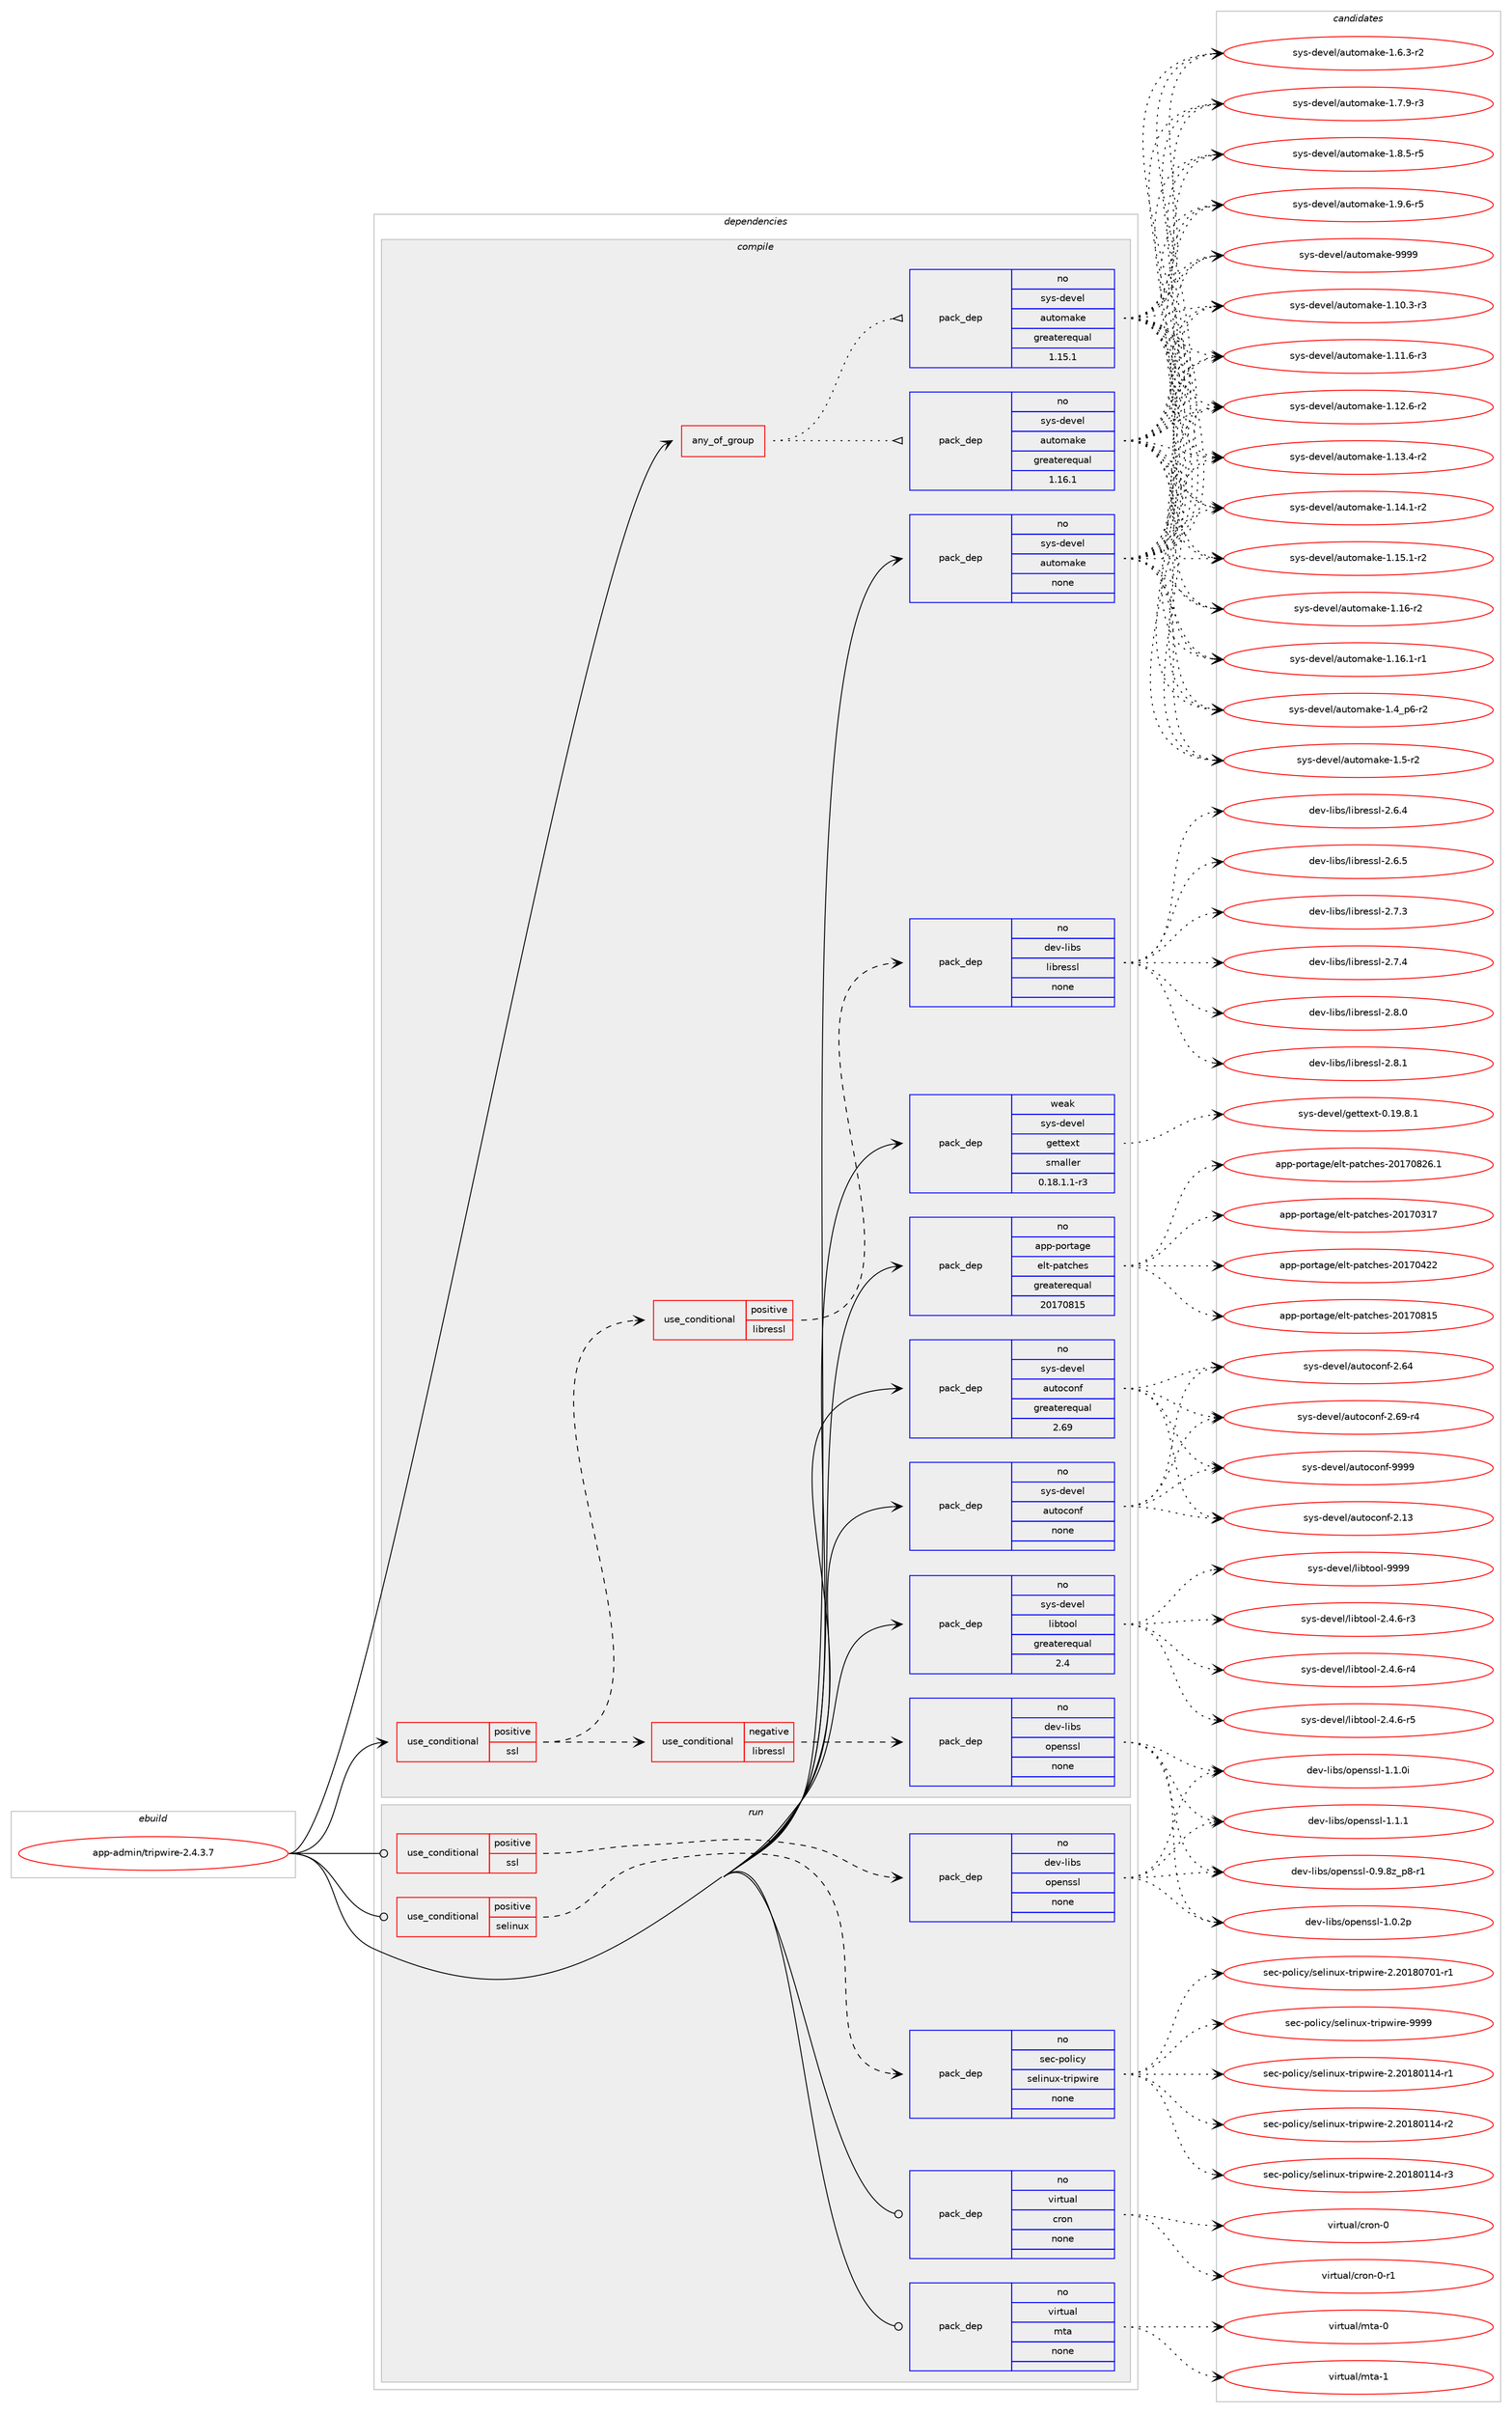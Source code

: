 digraph prolog {

# *************
# Graph options
# *************

newrank=true;
concentrate=true;
compound=true;
graph [rankdir=LR,fontname=Helvetica,fontsize=10,ranksep=1.5];#, ranksep=2.5, nodesep=0.2];
edge  [arrowhead=vee];
node  [fontname=Helvetica,fontsize=10];

# **********
# The ebuild
# **********

subgraph cluster_leftcol {
color=gray;
rank=same;
label=<<i>ebuild</i>>;
id [label="app-admin/tripwire-2.4.3.7", color=red, width=4, href="../app-admin/tripwire-2.4.3.7.svg"];
}

# ****************
# The dependencies
# ****************

subgraph cluster_midcol {
color=gray;
label=<<i>dependencies</i>>;
subgraph cluster_compile {
fillcolor="#eeeeee";
style=filled;
label=<<i>compile</i>>;
subgraph any80 {
dependency3495 [label=<<TABLE BORDER="0" CELLBORDER="1" CELLSPACING="0" CELLPADDING="4"><TR><TD CELLPADDING="10">any_of_group</TD></TR></TABLE>>, shape=none, color=red];subgraph pack2497 {
dependency3496 [label=<<TABLE BORDER="0" CELLBORDER="1" CELLSPACING="0" CELLPADDING="4" WIDTH="220"><TR><TD ROWSPAN="6" CELLPADDING="30">pack_dep</TD></TR><TR><TD WIDTH="110">no</TD></TR><TR><TD>sys-devel</TD></TR><TR><TD>automake</TD></TR><TR><TD>greaterequal</TD></TR><TR><TD>1.16.1</TD></TR></TABLE>>, shape=none, color=blue];
}
dependency3495:e -> dependency3496:w [weight=20,style="dotted",arrowhead="oinv"];
subgraph pack2498 {
dependency3497 [label=<<TABLE BORDER="0" CELLBORDER="1" CELLSPACING="0" CELLPADDING="4" WIDTH="220"><TR><TD ROWSPAN="6" CELLPADDING="30">pack_dep</TD></TR><TR><TD WIDTH="110">no</TD></TR><TR><TD>sys-devel</TD></TR><TR><TD>automake</TD></TR><TR><TD>greaterequal</TD></TR><TR><TD>1.15.1</TD></TR></TABLE>>, shape=none, color=blue];
}
dependency3495:e -> dependency3497:w [weight=20,style="dotted",arrowhead="oinv"];
}
id:e -> dependency3495:w [weight=20,style="solid",arrowhead="vee"];
subgraph cond912 {
dependency3498 [label=<<TABLE BORDER="0" CELLBORDER="1" CELLSPACING="0" CELLPADDING="4"><TR><TD ROWSPAN="3" CELLPADDING="10">use_conditional</TD></TR><TR><TD>positive</TD></TR><TR><TD>ssl</TD></TR></TABLE>>, shape=none, color=red];
subgraph cond913 {
dependency3499 [label=<<TABLE BORDER="0" CELLBORDER="1" CELLSPACING="0" CELLPADDING="4"><TR><TD ROWSPAN="3" CELLPADDING="10">use_conditional</TD></TR><TR><TD>negative</TD></TR><TR><TD>libressl</TD></TR></TABLE>>, shape=none, color=red];
subgraph pack2499 {
dependency3500 [label=<<TABLE BORDER="0" CELLBORDER="1" CELLSPACING="0" CELLPADDING="4" WIDTH="220"><TR><TD ROWSPAN="6" CELLPADDING="30">pack_dep</TD></TR><TR><TD WIDTH="110">no</TD></TR><TR><TD>dev-libs</TD></TR><TR><TD>openssl</TD></TR><TR><TD>none</TD></TR><TR><TD></TD></TR></TABLE>>, shape=none, color=blue];
}
dependency3499:e -> dependency3500:w [weight=20,style="dashed",arrowhead="vee"];
}
dependency3498:e -> dependency3499:w [weight=20,style="dashed",arrowhead="vee"];
subgraph cond914 {
dependency3501 [label=<<TABLE BORDER="0" CELLBORDER="1" CELLSPACING="0" CELLPADDING="4"><TR><TD ROWSPAN="3" CELLPADDING="10">use_conditional</TD></TR><TR><TD>positive</TD></TR><TR><TD>libressl</TD></TR></TABLE>>, shape=none, color=red];
subgraph pack2500 {
dependency3502 [label=<<TABLE BORDER="0" CELLBORDER="1" CELLSPACING="0" CELLPADDING="4" WIDTH="220"><TR><TD ROWSPAN="6" CELLPADDING="30">pack_dep</TD></TR><TR><TD WIDTH="110">no</TD></TR><TR><TD>dev-libs</TD></TR><TR><TD>libressl</TD></TR><TR><TD>none</TD></TR><TR><TD></TD></TR></TABLE>>, shape=none, color=blue];
}
dependency3501:e -> dependency3502:w [weight=20,style="dashed",arrowhead="vee"];
}
dependency3498:e -> dependency3501:w [weight=20,style="dashed",arrowhead="vee"];
}
id:e -> dependency3498:w [weight=20,style="solid",arrowhead="vee"];
subgraph pack2501 {
dependency3503 [label=<<TABLE BORDER="0" CELLBORDER="1" CELLSPACING="0" CELLPADDING="4" WIDTH="220"><TR><TD ROWSPAN="6" CELLPADDING="30">pack_dep</TD></TR><TR><TD WIDTH="110">no</TD></TR><TR><TD>app-portage</TD></TR><TR><TD>elt-patches</TD></TR><TR><TD>greaterequal</TD></TR><TR><TD>20170815</TD></TR></TABLE>>, shape=none, color=blue];
}
id:e -> dependency3503:w [weight=20,style="solid",arrowhead="vee"];
subgraph pack2502 {
dependency3504 [label=<<TABLE BORDER="0" CELLBORDER="1" CELLSPACING="0" CELLPADDING="4" WIDTH="220"><TR><TD ROWSPAN="6" CELLPADDING="30">pack_dep</TD></TR><TR><TD WIDTH="110">no</TD></TR><TR><TD>sys-devel</TD></TR><TR><TD>autoconf</TD></TR><TR><TD>greaterequal</TD></TR><TR><TD>2.69</TD></TR></TABLE>>, shape=none, color=blue];
}
id:e -> dependency3504:w [weight=20,style="solid",arrowhead="vee"];
subgraph pack2503 {
dependency3505 [label=<<TABLE BORDER="0" CELLBORDER="1" CELLSPACING="0" CELLPADDING="4" WIDTH="220"><TR><TD ROWSPAN="6" CELLPADDING="30">pack_dep</TD></TR><TR><TD WIDTH="110">no</TD></TR><TR><TD>sys-devel</TD></TR><TR><TD>autoconf</TD></TR><TR><TD>none</TD></TR><TR><TD></TD></TR></TABLE>>, shape=none, color=blue];
}
id:e -> dependency3505:w [weight=20,style="solid",arrowhead="vee"];
subgraph pack2504 {
dependency3506 [label=<<TABLE BORDER="0" CELLBORDER="1" CELLSPACING="0" CELLPADDING="4" WIDTH="220"><TR><TD ROWSPAN="6" CELLPADDING="30">pack_dep</TD></TR><TR><TD WIDTH="110">no</TD></TR><TR><TD>sys-devel</TD></TR><TR><TD>automake</TD></TR><TR><TD>none</TD></TR><TR><TD></TD></TR></TABLE>>, shape=none, color=blue];
}
id:e -> dependency3506:w [weight=20,style="solid",arrowhead="vee"];
subgraph pack2505 {
dependency3507 [label=<<TABLE BORDER="0" CELLBORDER="1" CELLSPACING="0" CELLPADDING="4" WIDTH="220"><TR><TD ROWSPAN="6" CELLPADDING="30">pack_dep</TD></TR><TR><TD WIDTH="110">no</TD></TR><TR><TD>sys-devel</TD></TR><TR><TD>libtool</TD></TR><TR><TD>greaterequal</TD></TR><TR><TD>2.4</TD></TR></TABLE>>, shape=none, color=blue];
}
id:e -> dependency3507:w [weight=20,style="solid",arrowhead="vee"];
subgraph pack2506 {
dependency3508 [label=<<TABLE BORDER="0" CELLBORDER="1" CELLSPACING="0" CELLPADDING="4" WIDTH="220"><TR><TD ROWSPAN="6" CELLPADDING="30">pack_dep</TD></TR><TR><TD WIDTH="110">weak</TD></TR><TR><TD>sys-devel</TD></TR><TR><TD>gettext</TD></TR><TR><TD>smaller</TD></TR><TR><TD>0.18.1.1-r3</TD></TR></TABLE>>, shape=none, color=blue];
}
id:e -> dependency3508:w [weight=20,style="solid",arrowhead="vee"];
}
subgraph cluster_compileandrun {
fillcolor="#eeeeee";
style=filled;
label=<<i>compile and run</i>>;
}
subgraph cluster_run {
fillcolor="#eeeeee";
style=filled;
label=<<i>run</i>>;
subgraph cond915 {
dependency3509 [label=<<TABLE BORDER="0" CELLBORDER="1" CELLSPACING="0" CELLPADDING="4"><TR><TD ROWSPAN="3" CELLPADDING="10">use_conditional</TD></TR><TR><TD>positive</TD></TR><TR><TD>selinux</TD></TR></TABLE>>, shape=none, color=red];
subgraph pack2507 {
dependency3510 [label=<<TABLE BORDER="0" CELLBORDER="1" CELLSPACING="0" CELLPADDING="4" WIDTH="220"><TR><TD ROWSPAN="6" CELLPADDING="30">pack_dep</TD></TR><TR><TD WIDTH="110">no</TD></TR><TR><TD>sec-policy</TD></TR><TR><TD>selinux-tripwire</TD></TR><TR><TD>none</TD></TR><TR><TD></TD></TR></TABLE>>, shape=none, color=blue];
}
dependency3509:e -> dependency3510:w [weight=20,style="dashed",arrowhead="vee"];
}
id:e -> dependency3509:w [weight=20,style="solid",arrowhead="odot"];
subgraph cond916 {
dependency3511 [label=<<TABLE BORDER="0" CELLBORDER="1" CELLSPACING="0" CELLPADDING="4"><TR><TD ROWSPAN="3" CELLPADDING="10">use_conditional</TD></TR><TR><TD>positive</TD></TR><TR><TD>ssl</TD></TR></TABLE>>, shape=none, color=red];
subgraph pack2508 {
dependency3512 [label=<<TABLE BORDER="0" CELLBORDER="1" CELLSPACING="0" CELLPADDING="4" WIDTH="220"><TR><TD ROWSPAN="6" CELLPADDING="30">pack_dep</TD></TR><TR><TD WIDTH="110">no</TD></TR><TR><TD>dev-libs</TD></TR><TR><TD>openssl</TD></TR><TR><TD>none</TD></TR><TR><TD></TD></TR></TABLE>>, shape=none, color=blue];
}
dependency3511:e -> dependency3512:w [weight=20,style="dashed",arrowhead="vee"];
}
id:e -> dependency3511:w [weight=20,style="solid",arrowhead="odot"];
subgraph pack2509 {
dependency3513 [label=<<TABLE BORDER="0" CELLBORDER="1" CELLSPACING="0" CELLPADDING="4" WIDTH="220"><TR><TD ROWSPAN="6" CELLPADDING="30">pack_dep</TD></TR><TR><TD WIDTH="110">no</TD></TR><TR><TD>virtual</TD></TR><TR><TD>cron</TD></TR><TR><TD>none</TD></TR><TR><TD></TD></TR></TABLE>>, shape=none, color=blue];
}
id:e -> dependency3513:w [weight=20,style="solid",arrowhead="odot"];
subgraph pack2510 {
dependency3514 [label=<<TABLE BORDER="0" CELLBORDER="1" CELLSPACING="0" CELLPADDING="4" WIDTH="220"><TR><TD ROWSPAN="6" CELLPADDING="30">pack_dep</TD></TR><TR><TD WIDTH="110">no</TD></TR><TR><TD>virtual</TD></TR><TR><TD>mta</TD></TR><TR><TD>none</TD></TR><TR><TD></TD></TR></TABLE>>, shape=none, color=blue];
}
id:e -> dependency3514:w [weight=20,style="solid",arrowhead="odot"];
}
}

# **************
# The candidates
# **************

subgraph cluster_choices {
rank=same;
color=gray;
label=<<i>candidates</i>>;

subgraph choice2497 {
color=black;
nodesep=1;
choice11512111545100101118101108479711711611110997107101454946494846514511451 [label="sys-devel/automake-1.10.3-r3", color=red, width=4,href="../sys-devel/automake-1.10.3-r3.svg"];
choice11512111545100101118101108479711711611110997107101454946494946544511451 [label="sys-devel/automake-1.11.6-r3", color=red, width=4,href="../sys-devel/automake-1.11.6-r3.svg"];
choice11512111545100101118101108479711711611110997107101454946495046544511450 [label="sys-devel/automake-1.12.6-r2", color=red, width=4,href="../sys-devel/automake-1.12.6-r2.svg"];
choice11512111545100101118101108479711711611110997107101454946495146524511450 [label="sys-devel/automake-1.13.4-r2", color=red, width=4,href="../sys-devel/automake-1.13.4-r2.svg"];
choice11512111545100101118101108479711711611110997107101454946495246494511450 [label="sys-devel/automake-1.14.1-r2", color=red, width=4,href="../sys-devel/automake-1.14.1-r2.svg"];
choice11512111545100101118101108479711711611110997107101454946495346494511450 [label="sys-devel/automake-1.15.1-r2", color=red, width=4,href="../sys-devel/automake-1.15.1-r2.svg"];
choice1151211154510010111810110847971171161111099710710145494649544511450 [label="sys-devel/automake-1.16-r2", color=red, width=4,href="../sys-devel/automake-1.16-r2.svg"];
choice11512111545100101118101108479711711611110997107101454946495446494511449 [label="sys-devel/automake-1.16.1-r1", color=red, width=4,href="../sys-devel/automake-1.16.1-r1.svg"];
choice115121115451001011181011084797117116111109971071014549465295112544511450 [label="sys-devel/automake-1.4_p6-r2", color=red, width=4,href="../sys-devel/automake-1.4_p6-r2.svg"];
choice11512111545100101118101108479711711611110997107101454946534511450 [label="sys-devel/automake-1.5-r2", color=red, width=4,href="../sys-devel/automake-1.5-r2.svg"];
choice115121115451001011181011084797117116111109971071014549465446514511450 [label="sys-devel/automake-1.6.3-r2", color=red, width=4,href="../sys-devel/automake-1.6.3-r2.svg"];
choice115121115451001011181011084797117116111109971071014549465546574511451 [label="sys-devel/automake-1.7.9-r3", color=red, width=4,href="../sys-devel/automake-1.7.9-r3.svg"];
choice115121115451001011181011084797117116111109971071014549465646534511453 [label="sys-devel/automake-1.8.5-r5", color=red, width=4,href="../sys-devel/automake-1.8.5-r5.svg"];
choice115121115451001011181011084797117116111109971071014549465746544511453 [label="sys-devel/automake-1.9.6-r5", color=red, width=4,href="../sys-devel/automake-1.9.6-r5.svg"];
choice115121115451001011181011084797117116111109971071014557575757 [label="sys-devel/automake-9999", color=red, width=4,href="../sys-devel/automake-9999.svg"];
dependency3496:e -> choice11512111545100101118101108479711711611110997107101454946494846514511451:w [style=dotted,weight="100"];
dependency3496:e -> choice11512111545100101118101108479711711611110997107101454946494946544511451:w [style=dotted,weight="100"];
dependency3496:e -> choice11512111545100101118101108479711711611110997107101454946495046544511450:w [style=dotted,weight="100"];
dependency3496:e -> choice11512111545100101118101108479711711611110997107101454946495146524511450:w [style=dotted,weight="100"];
dependency3496:e -> choice11512111545100101118101108479711711611110997107101454946495246494511450:w [style=dotted,weight="100"];
dependency3496:e -> choice11512111545100101118101108479711711611110997107101454946495346494511450:w [style=dotted,weight="100"];
dependency3496:e -> choice1151211154510010111810110847971171161111099710710145494649544511450:w [style=dotted,weight="100"];
dependency3496:e -> choice11512111545100101118101108479711711611110997107101454946495446494511449:w [style=dotted,weight="100"];
dependency3496:e -> choice115121115451001011181011084797117116111109971071014549465295112544511450:w [style=dotted,weight="100"];
dependency3496:e -> choice11512111545100101118101108479711711611110997107101454946534511450:w [style=dotted,weight="100"];
dependency3496:e -> choice115121115451001011181011084797117116111109971071014549465446514511450:w [style=dotted,weight="100"];
dependency3496:e -> choice115121115451001011181011084797117116111109971071014549465546574511451:w [style=dotted,weight="100"];
dependency3496:e -> choice115121115451001011181011084797117116111109971071014549465646534511453:w [style=dotted,weight="100"];
dependency3496:e -> choice115121115451001011181011084797117116111109971071014549465746544511453:w [style=dotted,weight="100"];
dependency3496:e -> choice115121115451001011181011084797117116111109971071014557575757:w [style=dotted,weight="100"];
}
subgraph choice2498 {
color=black;
nodesep=1;
choice11512111545100101118101108479711711611110997107101454946494846514511451 [label="sys-devel/automake-1.10.3-r3", color=red, width=4,href="../sys-devel/automake-1.10.3-r3.svg"];
choice11512111545100101118101108479711711611110997107101454946494946544511451 [label="sys-devel/automake-1.11.6-r3", color=red, width=4,href="../sys-devel/automake-1.11.6-r3.svg"];
choice11512111545100101118101108479711711611110997107101454946495046544511450 [label="sys-devel/automake-1.12.6-r2", color=red, width=4,href="../sys-devel/automake-1.12.6-r2.svg"];
choice11512111545100101118101108479711711611110997107101454946495146524511450 [label="sys-devel/automake-1.13.4-r2", color=red, width=4,href="../sys-devel/automake-1.13.4-r2.svg"];
choice11512111545100101118101108479711711611110997107101454946495246494511450 [label="sys-devel/automake-1.14.1-r2", color=red, width=4,href="../sys-devel/automake-1.14.1-r2.svg"];
choice11512111545100101118101108479711711611110997107101454946495346494511450 [label="sys-devel/automake-1.15.1-r2", color=red, width=4,href="../sys-devel/automake-1.15.1-r2.svg"];
choice1151211154510010111810110847971171161111099710710145494649544511450 [label="sys-devel/automake-1.16-r2", color=red, width=4,href="../sys-devel/automake-1.16-r2.svg"];
choice11512111545100101118101108479711711611110997107101454946495446494511449 [label="sys-devel/automake-1.16.1-r1", color=red, width=4,href="../sys-devel/automake-1.16.1-r1.svg"];
choice115121115451001011181011084797117116111109971071014549465295112544511450 [label="sys-devel/automake-1.4_p6-r2", color=red, width=4,href="../sys-devel/automake-1.4_p6-r2.svg"];
choice11512111545100101118101108479711711611110997107101454946534511450 [label="sys-devel/automake-1.5-r2", color=red, width=4,href="../sys-devel/automake-1.5-r2.svg"];
choice115121115451001011181011084797117116111109971071014549465446514511450 [label="sys-devel/automake-1.6.3-r2", color=red, width=4,href="../sys-devel/automake-1.6.3-r2.svg"];
choice115121115451001011181011084797117116111109971071014549465546574511451 [label="sys-devel/automake-1.7.9-r3", color=red, width=4,href="../sys-devel/automake-1.7.9-r3.svg"];
choice115121115451001011181011084797117116111109971071014549465646534511453 [label="sys-devel/automake-1.8.5-r5", color=red, width=4,href="../sys-devel/automake-1.8.5-r5.svg"];
choice115121115451001011181011084797117116111109971071014549465746544511453 [label="sys-devel/automake-1.9.6-r5", color=red, width=4,href="../sys-devel/automake-1.9.6-r5.svg"];
choice115121115451001011181011084797117116111109971071014557575757 [label="sys-devel/automake-9999", color=red, width=4,href="../sys-devel/automake-9999.svg"];
dependency3497:e -> choice11512111545100101118101108479711711611110997107101454946494846514511451:w [style=dotted,weight="100"];
dependency3497:e -> choice11512111545100101118101108479711711611110997107101454946494946544511451:w [style=dotted,weight="100"];
dependency3497:e -> choice11512111545100101118101108479711711611110997107101454946495046544511450:w [style=dotted,weight="100"];
dependency3497:e -> choice11512111545100101118101108479711711611110997107101454946495146524511450:w [style=dotted,weight="100"];
dependency3497:e -> choice11512111545100101118101108479711711611110997107101454946495246494511450:w [style=dotted,weight="100"];
dependency3497:e -> choice11512111545100101118101108479711711611110997107101454946495346494511450:w [style=dotted,weight="100"];
dependency3497:e -> choice1151211154510010111810110847971171161111099710710145494649544511450:w [style=dotted,weight="100"];
dependency3497:e -> choice11512111545100101118101108479711711611110997107101454946495446494511449:w [style=dotted,weight="100"];
dependency3497:e -> choice115121115451001011181011084797117116111109971071014549465295112544511450:w [style=dotted,weight="100"];
dependency3497:e -> choice11512111545100101118101108479711711611110997107101454946534511450:w [style=dotted,weight="100"];
dependency3497:e -> choice115121115451001011181011084797117116111109971071014549465446514511450:w [style=dotted,weight="100"];
dependency3497:e -> choice115121115451001011181011084797117116111109971071014549465546574511451:w [style=dotted,weight="100"];
dependency3497:e -> choice115121115451001011181011084797117116111109971071014549465646534511453:w [style=dotted,weight="100"];
dependency3497:e -> choice115121115451001011181011084797117116111109971071014549465746544511453:w [style=dotted,weight="100"];
dependency3497:e -> choice115121115451001011181011084797117116111109971071014557575757:w [style=dotted,weight="100"];
}
subgraph choice2499 {
color=black;
nodesep=1;
choice10010111845108105981154711111210111011511510845484657465612295112564511449 [label="dev-libs/openssl-0.9.8z_p8-r1", color=red, width=4,href="../dev-libs/openssl-0.9.8z_p8-r1.svg"];
choice100101118451081059811547111112101110115115108454946484650112 [label="dev-libs/openssl-1.0.2p", color=red, width=4,href="../dev-libs/openssl-1.0.2p.svg"];
choice100101118451081059811547111112101110115115108454946494648105 [label="dev-libs/openssl-1.1.0i", color=red, width=4,href="../dev-libs/openssl-1.1.0i.svg"];
choice100101118451081059811547111112101110115115108454946494649 [label="dev-libs/openssl-1.1.1", color=red, width=4,href="../dev-libs/openssl-1.1.1.svg"];
dependency3500:e -> choice10010111845108105981154711111210111011511510845484657465612295112564511449:w [style=dotted,weight="100"];
dependency3500:e -> choice100101118451081059811547111112101110115115108454946484650112:w [style=dotted,weight="100"];
dependency3500:e -> choice100101118451081059811547111112101110115115108454946494648105:w [style=dotted,weight="100"];
dependency3500:e -> choice100101118451081059811547111112101110115115108454946494649:w [style=dotted,weight="100"];
}
subgraph choice2500 {
color=black;
nodesep=1;
choice10010111845108105981154710810598114101115115108455046544652 [label="dev-libs/libressl-2.6.4", color=red, width=4,href="../dev-libs/libressl-2.6.4.svg"];
choice10010111845108105981154710810598114101115115108455046544653 [label="dev-libs/libressl-2.6.5", color=red, width=4,href="../dev-libs/libressl-2.6.5.svg"];
choice10010111845108105981154710810598114101115115108455046554651 [label="dev-libs/libressl-2.7.3", color=red, width=4,href="../dev-libs/libressl-2.7.3.svg"];
choice10010111845108105981154710810598114101115115108455046554652 [label="dev-libs/libressl-2.7.4", color=red, width=4,href="../dev-libs/libressl-2.7.4.svg"];
choice10010111845108105981154710810598114101115115108455046564648 [label="dev-libs/libressl-2.8.0", color=red, width=4,href="../dev-libs/libressl-2.8.0.svg"];
choice10010111845108105981154710810598114101115115108455046564649 [label="dev-libs/libressl-2.8.1", color=red, width=4,href="../dev-libs/libressl-2.8.1.svg"];
dependency3502:e -> choice10010111845108105981154710810598114101115115108455046544652:w [style=dotted,weight="100"];
dependency3502:e -> choice10010111845108105981154710810598114101115115108455046544653:w [style=dotted,weight="100"];
dependency3502:e -> choice10010111845108105981154710810598114101115115108455046554651:w [style=dotted,weight="100"];
dependency3502:e -> choice10010111845108105981154710810598114101115115108455046554652:w [style=dotted,weight="100"];
dependency3502:e -> choice10010111845108105981154710810598114101115115108455046564648:w [style=dotted,weight="100"];
dependency3502:e -> choice10010111845108105981154710810598114101115115108455046564649:w [style=dotted,weight="100"];
}
subgraph choice2501 {
color=black;
nodesep=1;
choice97112112451121111141169710310147101108116451129711699104101115455048495548514955 [label="app-portage/elt-patches-20170317", color=red, width=4,href="../app-portage/elt-patches-20170317.svg"];
choice97112112451121111141169710310147101108116451129711699104101115455048495548525050 [label="app-portage/elt-patches-20170422", color=red, width=4,href="../app-portage/elt-patches-20170422.svg"];
choice97112112451121111141169710310147101108116451129711699104101115455048495548564953 [label="app-portage/elt-patches-20170815", color=red, width=4,href="../app-portage/elt-patches-20170815.svg"];
choice971121124511211111411697103101471011081164511297116991041011154550484955485650544649 [label="app-portage/elt-patches-20170826.1", color=red, width=4,href="../app-portage/elt-patches-20170826.1.svg"];
dependency3503:e -> choice97112112451121111141169710310147101108116451129711699104101115455048495548514955:w [style=dotted,weight="100"];
dependency3503:e -> choice97112112451121111141169710310147101108116451129711699104101115455048495548525050:w [style=dotted,weight="100"];
dependency3503:e -> choice97112112451121111141169710310147101108116451129711699104101115455048495548564953:w [style=dotted,weight="100"];
dependency3503:e -> choice971121124511211111411697103101471011081164511297116991041011154550484955485650544649:w [style=dotted,weight="100"];
}
subgraph choice2502 {
color=black;
nodesep=1;
choice115121115451001011181011084797117116111991111101024550464951 [label="sys-devel/autoconf-2.13", color=red, width=4,href="../sys-devel/autoconf-2.13.svg"];
choice115121115451001011181011084797117116111991111101024550465452 [label="sys-devel/autoconf-2.64", color=red, width=4,href="../sys-devel/autoconf-2.64.svg"];
choice1151211154510010111810110847971171161119911111010245504654574511452 [label="sys-devel/autoconf-2.69-r4", color=red, width=4,href="../sys-devel/autoconf-2.69-r4.svg"];
choice115121115451001011181011084797117116111991111101024557575757 [label="sys-devel/autoconf-9999", color=red, width=4,href="../sys-devel/autoconf-9999.svg"];
dependency3504:e -> choice115121115451001011181011084797117116111991111101024550464951:w [style=dotted,weight="100"];
dependency3504:e -> choice115121115451001011181011084797117116111991111101024550465452:w [style=dotted,weight="100"];
dependency3504:e -> choice1151211154510010111810110847971171161119911111010245504654574511452:w [style=dotted,weight="100"];
dependency3504:e -> choice115121115451001011181011084797117116111991111101024557575757:w [style=dotted,weight="100"];
}
subgraph choice2503 {
color=black;
nodesep=1;
choice115121115451001011181011084797117116111991111101024550464951 [label="sys-devel/autoconf-2.13", color=red, width=4,href="../sys-devel/autoconf-2.13.svg"];
choice115121115451001011181011084797117116111991111101024550465452 [label="sys-devel/autoconf-2.64", color=red, width=4,href="../sys-devel/autoconf-2.64.svg"];
choice1151211154510010111810110847971171161119911111010245504654574511452 [label="sys-devel/autoconf-2.69-r4", color=red, width=4,href="../sys-devel/autoconf-2.69-r4.svg"];
choice115121115451001011181011084797117116111991111101024557575757 [label="sys-devel/autoconf-9999", color=red, width=4,href="../sys-devel/autoconf-9999.svg"];
dependency3505:e -> choice115121115451001011181011084797117116111991111101024550464951:w [style=dotted,weight="100"];
dependency3505:e -> choice115121115451001011181011084797117116111991111101024550465452:w [style=dotted,weight="100"];
dependency3505:e -> choice1151211154510010111810110847971171161119911111010245504654574511452:w [style=dotted,weight="100"];
dependency3505:e -> choice115121115451001011181011084797117116111991111101024557575757:w [style=dotted,weight="100"];
}
subgraph choice2504 {
color=black;
nodesep=1;
choice11512111545100101118101108479711711611110997107101454946494846514511451 [label="sys-devel/automake-1.10.3-r3", color=red, width=4,href="../sys-devel/automake-1.10.3-r3.svg"];
choice11512111545100101118101108479711711611110997107101454946494946544511451 [label="sys-devel/automake-1.11.6-r3", color=red, width=4,href="../sys-devel/automake-1.11.6-r3.svg"];
choice11512111545100101118101108479711711611110997107101454946495046544511450 [label="sys-devel/automake-1.12.6-r2", color=red, width=4,href="../sys-devel/automake-1.12.6-r2.svg"];
choice11512111545100101118101108479711711611110997107101454946495146524511450 [label="sys-devel/automake-1.13.4-r2", color=red, width=4,href="../sys-devel/automake-1.13.4-r2.svg"];
choice11512111545100101118101108479711711611110997107101454946495246494511450 [label="sys-devel/automake-1.14.1-r2", color=red, width=4,href="../sys-devel/automake-1.14.1-r2.svg"];
choice11512111545100101118101108479711711611110997107101454946495346494511450 [label="sys-devel/automake-1.15.1-r2", color=red, width=4,href="../sys-devel/automake-1.15.1-r2.svg"];
choice1151211154510010111810110847971171161111099710710145494649544511450 [label="sys-devel/automake-1.16-r2", color=red, width=4,href="../sys-devel/automake-1.16-r2.svg"];
choice11512111545100101118101108479711711611110997107101454946495446494511449 [label="sys-devel/automake-1.16.1-r1", color=red, width=4,href="../sys-devel/automake-1.16.1-r1.svg"];
choice115121115451001011181011084797117116111109971071014549465295112544511450 [label="sys-devel/automake-1.4_p6-r2", color=red, width=4,href="../sys-devel/automake-1.4_p6-r2.svg"];
choice11512111545100101118101108479711711611110997107101454946534511450 [label="sys-devel/automake-1.5-r2", color=red, width=4,href="../sys-devel/automake-1.5-r2.svg"];
choice115121115451001011181011084797117116111109971071014549465446514511450 [label="sys-devel/automake-1.6.3-r2", color=red, width=4,href="../sys-devel/automake-1.6.3-r2.svg"];
choice115121115451001011181011084797117116111109971071014549465546574511451 [label="sys-devel/automake-1.7.9-r3", color=red, width=4,href="../sys-devel/automake-1.7.9-r3.svg"];
choice115121115451001011181011084797117116111109971071014549465646534511453 [label="sys-devel/automake-1.8.5-r5", color=red, width=4,href="../sys-devel/automake-1.8.5-r5.svg"];
choice115121115451001011181011084797117116111109971071014549465746544511453 [label="sys-devel/automake-1.9.6-r5", color=red, width=4,href="../sys-devel/automake-1.9.6-r5.svg"];
choice115121115451001011181011084797117116111109971071014557575757 [label="sys-devel/automake-9999", color=red, width=4,href="../sys-devel/automake-9999.svg"];
dependency3506:e -> choice11512111545100101118101108479711711611110997107101454946494846514511451:w [style=dotted,weight="100"];
dependency3506:e -> choice11512111545100101118101108479711711611110997107101454946494946544511451:w [style=dotted,weight="100"];
dependency3506:e -> choice11512111545100101118101108479711711611110997107101454946495046544511450:w [style=dotted,weight="100"];
dependency3506:e -> choice11512111545100101118101108479711711611110997107101454946495146524511450:w [style=dotted,weight="100"];
dependency3506:e -> choice11512111545100101118101108479711711611110997107101454946495246494511450:w [style=dotted,weight="100"];
dependency3506:e -> choice11512111545100101118101108479711711611110997107101454946495346494511450:w [style=dotted,weight="100"];
dependency3506:e -> choice1151211154510010111810110847971171161111099710710145494649544511450:w [style=dotted,weight="100"];
dependency3506:e -> choice11512111545100101118101108479711711611110997107101454946495446494511449:w [style=dotted,weight="100"];
dependency3506:e -> choice115121115451001011181011084797117116111109971071014549465295112544511450:w [style=dotted,weight="100"];
dependency3506:e -> choice11512111545100101118101108479711711611110997107101454946534511450:w [style=dotted,weight="100"];
dependency3506:e -> choice115121115451001011181011084797117116111109971071014549465446514511450:w [style=dotted,weight="100"];
dependency3506:e -> choice115121115451001011181011084797117116111109971071014549465546574511451:w [style=dotted,weight="100"];
dependency3506:e -> choice115121115451001011181011084797117116111109971071014549465646534511453:w [style=dotted,weight="100"];
dependency3506:e -> choice115121115451001011181011084797117116111109971071014549465746544511453:w [style=dotted,weight="100"];
dependency3506:e -> choice115121115451001011181011084797117116111109971071014557575757:w [style=dotted,weight="100"];
}
subgraph choice2505 {
color=black;
nodesep=1;
choice1151211154510010111810110847108105981161111111084550465246544511451 [label="sys-devel/libtool-2.4.6-r3", color=red, width=4,href="../sys-devel/libtool-2.4.6-r3.svg"];
choice1151211154510010111810110847108105981161111111084550465246544511452 [label="sys-devel/libtool-2.4.6-r4", color=red, width=4,href="../sys-devel/libtool-2.4.6-r4.svg"];
choice1151211154510010111810110847108105981161111111084550465246544511453 [label="sys-devel/libtool-2.4.6-r5", color=red, width=4,href="../sys-devel/libtool-2.4.6-r5.svg"];
choice1151211154510010111810110847108105981161111111084557575757 [label="sys-devel/libtool-9999", color=red, width=4,href="../sys-devel/libtool-9999.svg"];
dependency3507:e -> choice1151211154510010111810110847108105981161111111084550465246544511451:w [style=dotted,weight="100"];
dependency3507:e -> choice1151211154510010111810110847108105981161111111084550465246544511452:w [style=dotted,weight="100"];
dependency3507:e -> choice1151211154510010111810110847108105981161111111084550465246544511453:w [style=dotted,weight="100"];
dependency3507:e -> choice1151211154510010111810110847108105981161111111084557575757:w [style=dotted,weight="100"];
}
subgraph choice2506 {
color=black;
nodesep=1;
choice1151211154510010111810110847103101116116101120116454846495746564649 [label="sys-devel/gettext-0.19.8.1", color=red, width=4,href="../sys-devel/gettext-0.19.8.1.svg"];
dependency3508:e -> choice1151211154510010111810110847103101116116101120116454846495746564649:w [style=dotted,weight="100"];
}
subgraph choice2507 {
color=black;
nodesep=1;
choice115101994511211110810599121471151011081051101171204511611410511211910511410145504650484956484949524511449 [label="sec-policy/selinux-tripwire-2.20180114-r1", color=red, width=4,href="../sec-policy/selinux-tripwire-2.20180114-r1.svg"];
choice115101994511211110810599121471151011081051101171204511611410511211910511410145504650484956484949524511450 [label="sec-policy/selinux-tripwire-2.20180114-r2", color=red, width=4,href="../sec-policy/selinux-tripwire-2.20180114-r2.svg"];
choice115101994511211110810599121471151011081051101171204511611410511211910511410145504650484956484949524511451 [label="sec-policy/selinux-tripwire-2.20180114-r3", color=red, width=4,href="../sec-policy/selinux-tripwire-2.20180114-r3.svg"];
choice115101994511211110810599121471151011081051101171204511611410511211910511410145504650484956485548494511449 [label="sec-policy/selinux-tripwire-2.20180701-r1", color=red, width=4,href="../sec-policy/selinux-tripwire-2.20180701-r1.svg"];
choice11510199451121111081059912147115101108105110117120451161141051121191051141014557575757 [label="sec-policy/selinux-tripwire-9999", color=red, width=4,href="../sec-policy/selinux-tripwire-9999.svg"];
dependency3510:e -> choice115101994511211110810599121471151011081051101171204511611410511211910511410145504650484956484949524511449:w [style=dotted,weight="100"];
dependency3510:e -> choice115101994511211110810599121471151011081051101171204511611410511211910511410145504650484956484949524511450:w [style=dotted,weight="100"];
dependency3510:e -> choice115101994511211110810599121471151011081051101171204511611410511211910511410145504650484956484949524511451:w [style=dotted,weight="100"];
dependency3510:e -> choice115101994511211110810599121471151011081051101171204511611410511211910511410145504650484956485548494511449:w [style=dotted,weight="100"];
dependency3510:e -> choice11510199451121111081059912147115101108105110117120451161141051121191051141014557575757:w [style=dotted,weight="100"];
}
subgraph choice2508 {
color=black;
nodesep=1;
choice10010111845108105981154711111210111011511510845484657465612295112564511449 [label="dev-libs/openssl-0.9.8z_p8-r1", color=red, width=4,href="../dev-libs/openssl-0.9.8z_p8-r1.svg"];
choice100101118451081059811547111112101110115115108454946484650112 [label="dev-libs/openssl-1.0.2p", color=red, width=4,href="../dev-libs/openssl-1.0.2p.svg"];
choice100101118451081059811547111112101110115115108454946494648105 [label="dev-libs/openssl-1.1.0i", color=red, width=4,href="../dev-libs/openssl-1.1.0i.svg"];
choice100101118451081059811547111112101110115115108454946494649 [label="dev-libs/openssl-1.1.1", color=red, width=4,href="../dev-libs/openssl-1.1.1.svg"];
dependency3512:e -> choice10010111845108105981154711111210111011511510845484657465612295112564511449:w [style=dotted,weight="100"];
dependency3512:e -> choice100101118451081059811547111112101110115115108454946484650112:w [style=dotted,weight="100"];
dependency3512:e -> choice100101118451081059811547111112101110115115108454946494648105:w [style=dotted,weight="100"];
dependency3512:e -> choice100101118451081059811547111112101110115115108454946494649:w [style=dotted,weight="100"];
}
subgraph choice2509 {
color=black;
nodesep=1;
choice1181051141161179710847991141111104548 [label="virtual/cron-0", color=red, width=4,href="../virtual/cron-0.svg"];
choice11810511411611797108479911411111045484511449 [label="virtual/cron-0-r1", color=red, width=4,href="../virtual/cron-0-r1.svg"];
dependency3513:e -> choice1181051141161179710847991141111104548:w [style=dotted,weight="100"];
dependency3513:e -> choice11810511411611797108479911411111045484511449:w [style=dotted,weight="100"];
}
subgraph choice2510 {
color=black;
nodesep=1;
choice1181051141161179710847109116974548 [label="virtual/mta-0", color=red, width=4,href="../virtual/mta-0.svg"];
choice1181051141161179710847109116974549 [label="virtual/mta-1", color=red, width=4,href="../virtual/mta-1.svg"];
dependency3514:e -> choice1181051141161179710847109116974548:w [style=dotted,weight="100"];
dependency3514:e -> choice1181051141161179710847109116974549:w [style=dotted,weight="100"];
}
}

}
